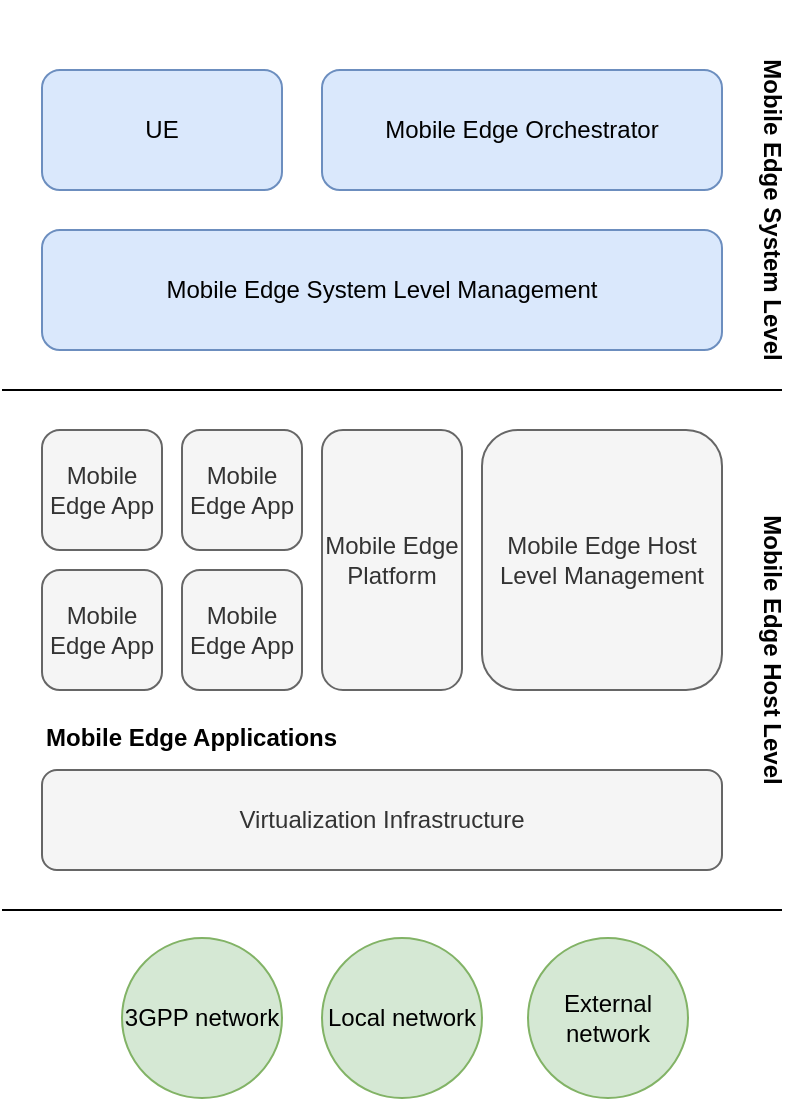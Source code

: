 <mxfile version="10.7.3" type="google"><diagram id="-F41w5tb0qDkYZs6ou5e" name="Page-1"><mxGraphModel dx="1079" dy="586" grid="1" gridSize="10" guides="1" tooltips="1" connect="1" arrows="1" fold="1" page="1" pageScale="1" pageWidth="827" pageHeight="1169" math="0" shadow="0"><root><mxCell id="0"/><mxCell id="1" parent="0"/><mxCell id="lKpY2CMa0lUlBTTBVrBJ-1" value="UE" style="rounded=1;whiteSpace=wrap;html=1;fillColor=#dae8fc;strokeColor=#6c8ebf;" vertex="1" parent="1"><mxGeometry x="90" y="110" width="120" height="60" as="geometry"/></mxCell><mxCell id="lKpY2CMa0lUlBTTBVrBJ-2" value="Mobile Edge Orchestrator" style="rounded=1;whiteSpace=wrap;html=1;fillColor=#dae8fc;strokeColor=#6c8ebf;" vertex="1" parent="1"><mxGeometry x="230" y="110" width="200" height="60" as="geometry"/></mxCell><mxCell id="lKpY2CMa0lUlBTTBVrBJ-3" value="Mobile Edge System Level Management" style="rounded=1;whiteSpace=wrap;html=1;fillColor=#dae8fc;strokeColor=#6c8ebf;" vertex="1" parent="1"><mxGeometry x="90" y="190" width="340" height="60" as="geometry"/></mxCell><mxCell id="lKpY2CMa0lUlBTTBVrBJ-4" value="" style="endArrow=none;html=1;" edge="1" parent="1"><mxGeometry width="50" height="50" relative="1" as="geometry"><mxPoint x="70" y="270" as="sourcePoint"/><mxPoint x="460" y="270" as="targetPoint"/></mxGeometry></mxCell><mxCell id="lKpY2CMa0lUlBTTBVrBJ-5" value="Mobile Edge System Level" style="text;html=1;strokeColor=none;fillColor=none;align=center;verticalAlign=middle;whiteSpace=wrap;rounded=0;fontStyle=1;rotation=90;" vertex="1" parent="1"><mxGeometry x="350" y="170" width="210" height="20" as="geometry"/></mxCell><mxCell id="lKpY2CMa0lUlBTTBVrBJ-6" value="Mobile Edge App" style="rounded=1;whiteSpace=wrap;html=1;fillColor=#f5f5f5;strokeColor=#666666;fontColor=#333333;" vertex="1" parent="1"><mxGeometry x="90" y="290" width="60" height="60" as="geometry"/></mxCell><mxCell id="lKpY2CMa0lUlBTTBVrBJ-7" value="&lt;span&gt;Mobile Edge App&lt;/span&gt;" style="rounded=1;whiteSpace=wrap;html=1;fillColor=#f5f5f5;strokeColor=#666666;fontColor=#333333;" vertex="1" parent="1"><mxGeometry x="90" y="360" width="60" height="60" as="geometry"/></mxCell><mxCell id="lKpY2CMa0lUlBTTBVrBJ-8" value="&lt;span&gt;Mobile Edge App&lt;/span&gt;" style="rounded=1;whiteSpace=wrap;html=1;fillColor=#f5f5f5;strokeColor=#666666;fontColor=#333333;" vertex="1" parent="1"><mxGeometry x="160" y="290" width="60" height="60" as="geometry"/></mxCell><mxCell id="lKpY2CMa0lUlBTTBVrBJ-9" value="&lt;span&gt;Mobile Edge App&lt;/span&gt;" style="rounded=1;whiteSpace=wrap;html=1;fillColor=#f5f5f5;strokeColor=#666666;fontColor=#333333;" vertex="1" parent="1"><mxGeometry x="160" y="360" width="60" height="60" as="geometry"/></mxCell><mxCell id="lKpY2CMa0lUlBTTBVrBJ-10" value="Mobile Edge Platform" style="rounded=1;whiteSpace=wrap;html=1;fillColor=#f5f5f5;strokeColor=#666666;fontColor=#333333;" vertex="1" parent="1"><mxGeometry x="230" y="290" width="70" height="130" as="geometry"/></mxCell><mxCell id="lKpY2CMa0lUlBTTBVrBJ-11" value="Mobile Edge Host Level Management" style="rounded=1;whiteSpace=wrap;html=1;fillColor=#f5f5f5;strokeColor=#666666;fontColor=#333333;" vertex="1" parent="1"><mxGeometry x="310" y="290" width="120" height="130" as="geometry"/></mxCell><mxCell id="lKpY2CMa0lUlBTTBVrBJ-12" value="Virtualization Infrastructure" style="rounded=1;whiteSpace=wrap;html=1;fillColor=#f5f5f5;strokeColor=#666666;fontColor=#333333;" vertex="1" parent="1"><mxGeometry x="90" y="460" width="340" height="50" as="geometry"/></mxCell><mxCell id="lKpY2CMa0lUlBTTBVrBJ-13" value="Mobile Edge Applications" style="text;html=1;fontStyle=1" vertex="1" parent="1"><mxGeometry x="90" y="430" width="160" height="30" as="geometry"/></mxCell><mxCell id="lKpY2CMa0lUlBTTBVrBJ-14" value="" style="endArrow=none;html=1;" edge="1" parent="1"><mxGeometry width="50" height="50" relative="1" as="geometry"><mxPoint x="70" y="530" as="sourcePoint"/><mxPoint x="460" y="530" as="targetPoint"/></mxGeometry></mxCell><mxCell id="lKpY2CMa0lUlBTTBVrBJ-15" value="Mobile Edge Host Level" style="text;html=1;strokeColor=none;fillColor=none;align=center;verticalAlign=middle;whiteSpace=wrap;rounded=0;fontStyle=1;rotation=90;" vertex="1" parent="1"><mxGeometry x="350" y="390" width="210" height="20" as="geometry"/></mxCell><mxCell id="lKpY2CMa0lUlBTTBVrBJ-16" value="3GPP network" style="ellipse;whiteSpace=wrap;html=1;aspect=fixed;fillColor=#d5e8d4;strokeColor=#82b366;" vertex="1" parent="1"><mxGeometry x="130" y="544" width="80" height="80" as="geometry"/></mxCell><mxCell id="lKpY2CMa0lUlBTTBVrBJ-17" value="Local network" style="ellipse;whiteSpace=wrap;html=1;aspect=fixed;fillColor=#d5e8d4;strokeColor=#82b366;" vertex="1" parent="1"><mxGeometry x="230" y="544" width="80" height="80" as="geometry"/></mxCell><mxCell id="lKpY2CMa0lUlBTTBVrBJ-18" value="External network" style="ellipse;whiteSpace=wrap;html=1;aspect=fixed;fillColor=#d5e8d4;strokeColor=#82b366;" vertex="1" parent="1"><mxGeometry x="333" y="544" width="80" height="80" as="geometry"/></mxCell></root></mxGraphModel></diagram></mxfile>
